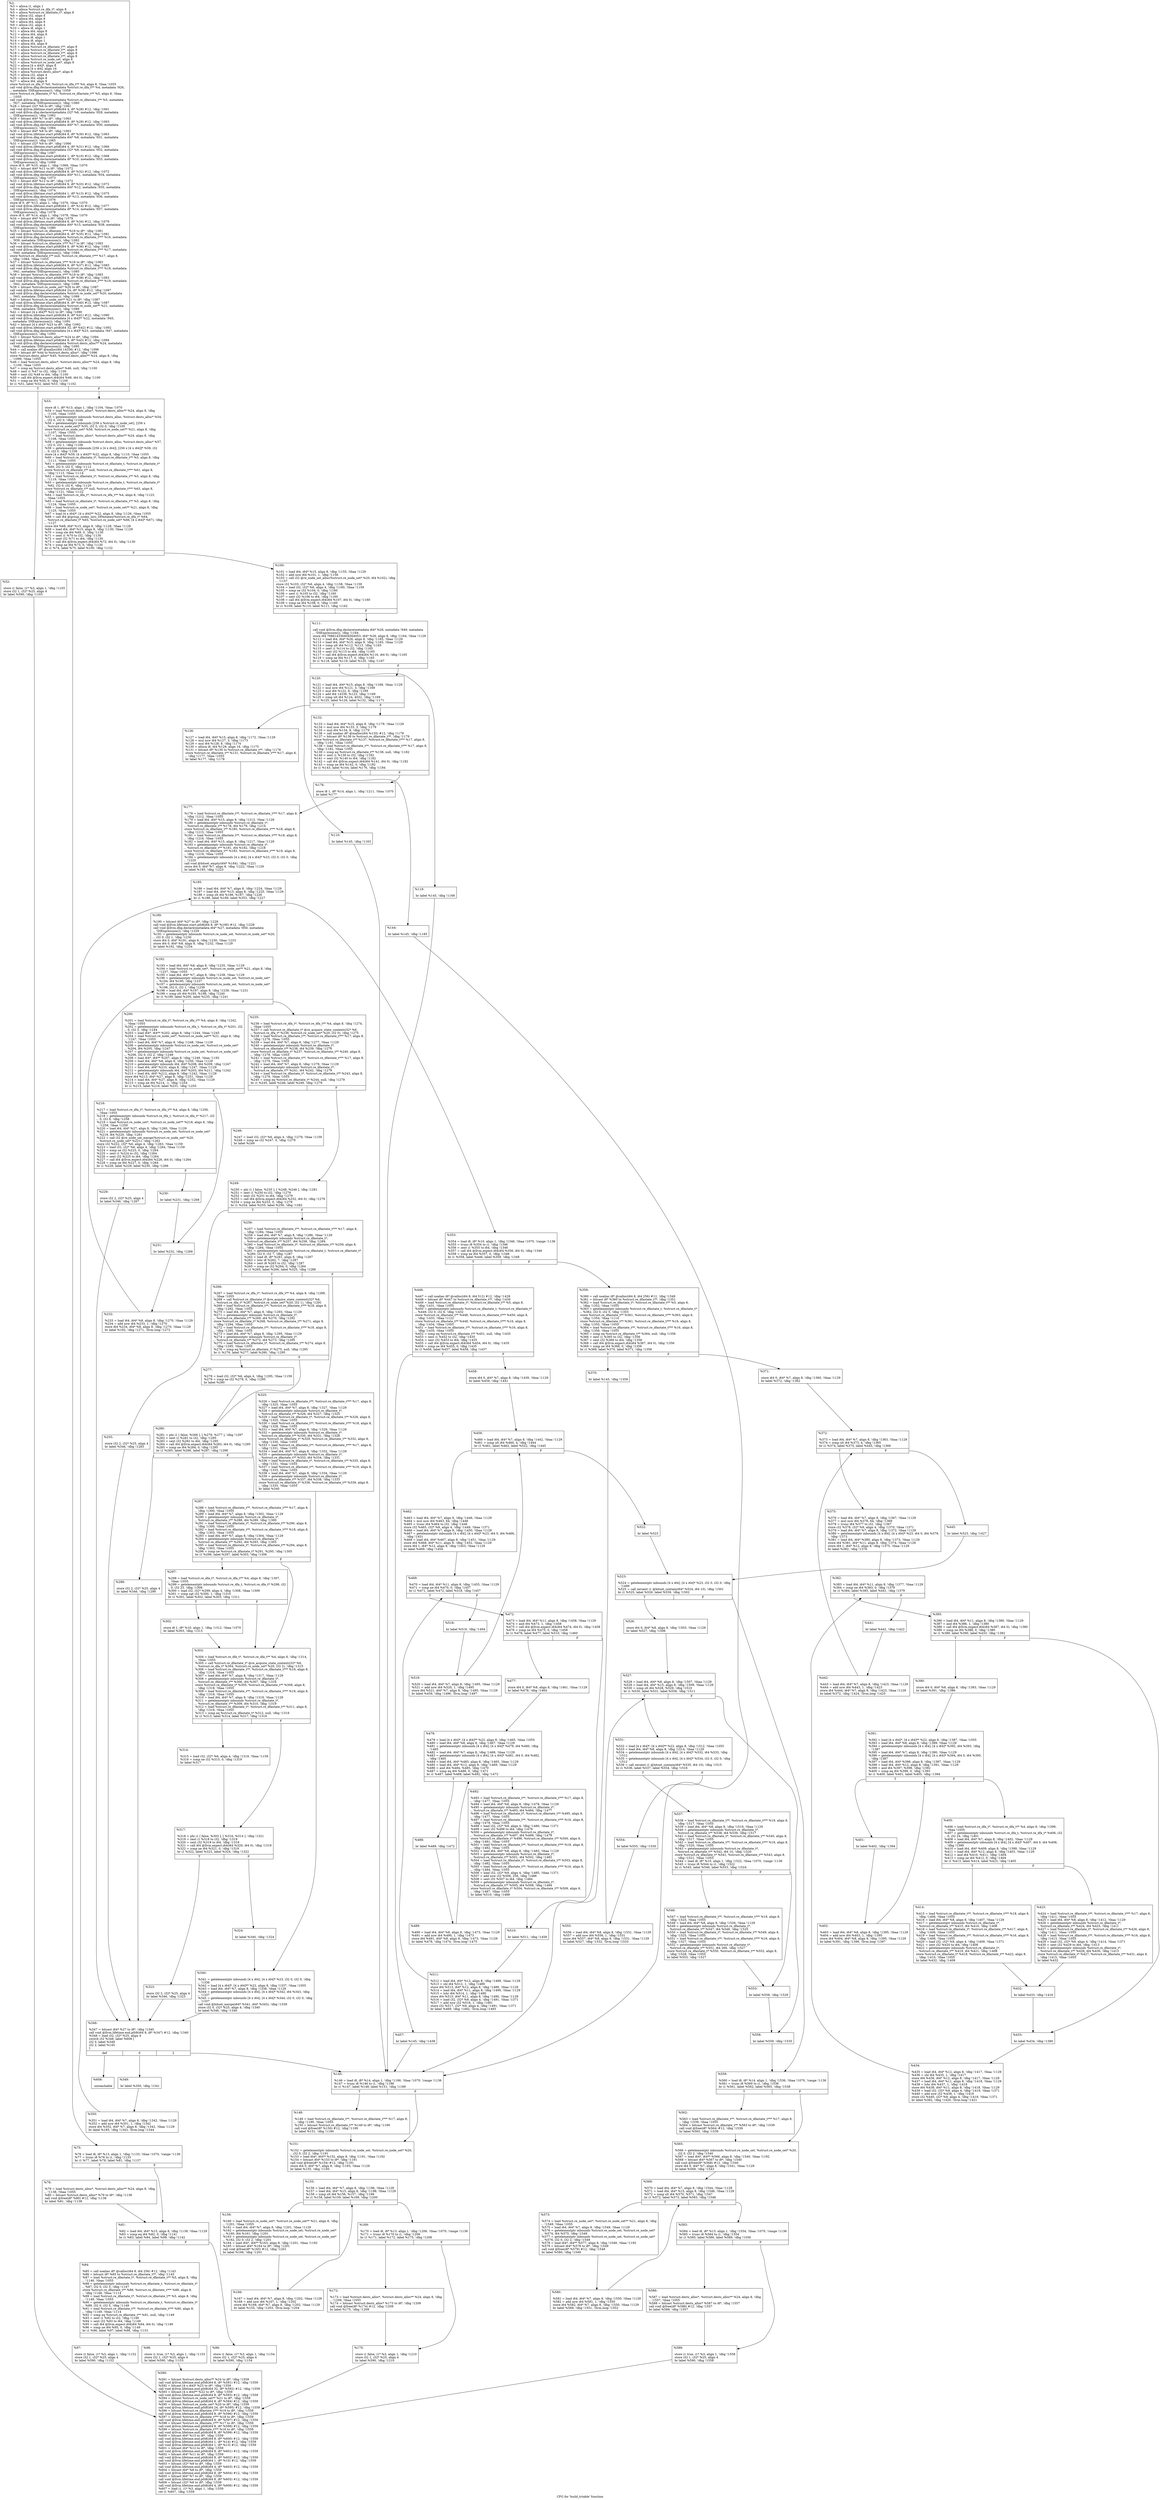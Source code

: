 digraph "CFG for 'build_trtable' function" {
	label="CFG for 'build_trtable' function";

	Node0xf5b480 [shape=record,label="{%2:\l  %3 = alloca i1, align 1\l  %4 = alloca %struct.re_dfa_t*, align 8\l  %5 = alloca %struct.re_dfastate_t*, align 8\l  %6 = alloca i32, align 4\l  %7 = alloca i64, align 8\l  %8 = alloca i64, align 8\l  %9 = alloca i32, align 4\l  %10 = alloca i8, align 1\l  %11 = alloca i64, align 8\l  %12 = alloca i64, align 8\l  %13 = alloca i8, align 1\l  %14 = alloca i8, align 1\l  %15 = alloca i64, align 8\l  %16 = alloca %struct.re_dfastate_t**, align 8\l  %17 = alloca %struct.re_dfastate_t**, align 8\l  %18 = alloca %struct.re_dfastate_t**, align 8\l  %19 = alloca %struct.re_dfastate_t**, align 8\l  %20 = alloca %struct.re_node_set, align 8\l  %21 = alloca %struct.re_node_set*, align 8\l  %22 = alloca [4 x i64]*, align 8\l  %23 = alloca [4 x i64], align 16\l  %24 = alloca %struct.dests_alloc*, align 8\l  %25 = alloca i32, align 4\l  %26 = alloca i64, align 8\l  %27 = alloca i64, align 8\l  store %struct.re_dfa_t* %0, %struct.re_dfa_t** %4, align 8, !tbaa !1055\l  call void @llvm.dbg.declare(metadata %struct.re_dfa_t** %4, metadata !926,\l... metadata !DIExpression()), !dbg !1059\l  store %struct.re_dfastate_t* %1, %struct.re_dfastate_t** %5, align 8, !tbaa\l... !1055\l  call void @llvm.dbg.declare(metadata %struct.re_dfastate_t** %5, metadata\l... !927, metadata !DIExpression()), !dbg !1060\l  %28 = bitcast i32* %6 to i8*, !dbg !1061\l  call void @llvm.lifetime.start.p0i8(i64 4, i8* %28) #12, !dbg !1061\l  call void @llvm.dbg.declare(metadata i32* %6, metadata !928, metadata\l... !DIExpression()), !dbg !1062\l  %29 = bitcast i64* %7 to i8*, !dbg !1063\l  call void @llvm.lifetime.start.p0i8(i64 8, i8* %29) #12, !dbg !1063\l  call void @llvm.dbg.declare(metadata i64* %7, metadata !930, metadata\l... !DIExpression()), !dbg !1064\l  %30 = bitcast i64* %8 to i8*, !dbg !1063\l  call void @llvm.lifetime.start.p0i8(i64 8, i8* %30) #12, !dbg !1063\l  call void @llvm.dbg.declare(metadata i64* %8, metadata !931, metadata\l... !DIExpression()), !dbg !1065\l  %31 = bitcast i32* %9 to i8*, !dbg !1066\l  call void @llvm.lifetime.start.p0i8(i64 4, i8* %31) #12, !dbg !1066\l  call void @llvm.dbg.declare(metadata i32* %9, metadata !932, metadata\l... !DIExpression()), !dbg !1067\l  call void @llvm.lifetime.start.p0i8(i64 1, i8* %10) #12, !dbg !1068\l  call void @llvm.dbg.declare(metadata i8* %10, metadata !933, metadata\l... !DIExpression()), !dbg !1069\l  store i8 0, i8* %10, align 1, !dbg !1069, !tbaa !1070\l  %32 = bitcast i64* %11 to i8*, !dbg !1072\l  call void @llvm.lifetime.start.p0i8(i64 8, i8* %32) #12, !dbg !1072\l  call void @llvm.dbg.declare(metadata i64* %11, metadata !934, metadata\l... !DIExpression()), !dbg !1073\l  %33 = bitcast i64* %12 to i8*, !dbg !1072\l  call void @llvm.lifetime.start.p0i8(i64 8, i8* %33) #12, !dbg !1072\l  call void @llvm.dbg.declare(metadata i64* %12, metadata !935, metadata\l... !DIExpression()), !dbg !1074\l  call void @llvm.lifetime.start.p0i8(i64 1, i8* %13) #12, !dbg !1075\l  call void @llvm.dbg.declare(metadata i8* %13, metadata !936, metadata\l... !DIExpression()), !dbg !1076\l  store i8 0, i8* %13, align 1, !dbg !1076, !tbaa !1070\l  call void @llvm.lifetime.start.p0i8(i64 1, i8* %14) #12, !dbg !1077\l  call void @llvm.dbg.declare(metadata i8* %14, metadata !937, metadata\l... !DIExpression()), !dbg !1078\l  store i8 0, i8* %14, align 1, !dbg !1078, !tbaa !1070\l  %34 = bitcast i64* %15 to i8*, !dbg !1079\l  call void @llvm.lifetime.start.p0i8(i64 8, i8* %34) #12, !dbg !1079\l  call void @llvm.dbg.declare(metadata i64* %15, metadata !938, metadata\l... !DIExpression()), !dbg !1080\l  %35 = bitcast %struct.re_dfastate_t*** %16 to i8*, !dbg !1081\l  call void @llvm.lifetime.start.p0i8(i64 8, i8* %35) #12, !dbg !1081\l  call void @llvm.dbg.declare(metadata %struct.re_dfastate_t*** %16, metadata\l... !939, metadata !DIExpression()), !dbg !1082\l  %36 = bitcast %struct.re_dfastate_t*** %17 to i8*, !dbg !1083\l  call void @llvm.lifetime.start.p0i8(i64 8, i8* %36) #12, !dbg !1083\l  call void @llvm.dbg.declare(metadata %struct.re_dfastate_t*** %17, metadata\l... !940, metadata !DIExpression()), !dbg !1084\l  store %struct.re_dfastate_t** null, %struct.re_dfastate_t*** %17, align 8,\l... !dbg !1084, !tbaa !1055\l  %37 = bitcast %struct.re_dfastate_t*** %18 to i8*, !dbg !1083\l  call void @llvm.lifetime.start.p0i8(i64 8, i8* %37) #12, !dbg !1083\l  call void @llvm.dbg.declare(metadata %struct.re_dfastate_t*** %18, metadata\l... !941, metadata !DIExpression()), !dbg !1085\l  %38 = bitcast %struct.re_dfastate_t*** %19 to i8*, !dbg !1083\l  call void @llvm.lifetime.start.p0i8(i64 8, i8* %38) #12, !dbg !1083\l  call void @llvm.dbg.declare(metadata %struct.re_dfastate_t*** %19, metadata\l... !942, metadata !DIExpression()), !dbg !1086\l  %39 = bitcast %struct.re_node_set* %20 to i8*, !dbg !1087\l  call void @llvm.lifetime.start.p0i8(i64 24, i8* %39) #12, !dbg !1087\l  call void @llvm.dbg.declare(metadata %struct.re_node_set* %20, metadata\l... !943, metadata !DIExpression()), !dbg !1088\l  %40 = bitcast %struct.re_node_set** %21 to i8*, !dbg !1087\l  call void @llvm.lifetime.start.p0i8(i64 8, i8* %40) #12, !dbg !1087\l  call void @llvm.dbg.declare(metadata %struct.re_node_set** %21, metadata\l... !944, metadata !DIExpression()), !dbg !1089\l  %41 = bitcast [4 x i64]** %22 to i8*, !dbg !1090\l  call void @llvm.lifetime.start.p0i8(i64 8, i8* %41) #12, !dbg !1090\l  call void @llvm.dbg.declare(metadata [4 x i64]** %22, metadata !945,\l... metadata !DIExpression()), !dbg !1091\l  %42 = bitcast [4 x i64]* %23 to i8*, !dbg !1092\l  call void @llvm.lifetime.start.p0i8(i64 32, i8* %42) #12, !dbg !1092\l  call void @llvm.dbg.declare(metadata [4 x i64]* %23, metadata !947, metadata\l... !DIExpression()), !dbg !1093\l  %43 = bitcast %struct.dests_alloc** %24 to i8*, !dbg !1094\l  call void @llvm.lifetime.start.p0i8(i64 8, i8* %43) #12, !dbg !1094\l  call void @llvm.dbg.declare(metadata %struct.dests_alloc** %24, metadata\l... !948, metadata !DIExpression()), !dbg !1095\l  %44 = call noalias i8* @malloc(i64 14336) #12, !dbg !1096\l  %45 = bitcast i8* %44 to %struct.dests_alloc*, !dbg !1096\l  store %struct.dests_alloc* %45, %struct.dests_alloc** %24, align 8, !dbg\l... !1099, !tbaa !1055\l  %46 = load %struct.dests_alloc*, %struct.dests_alloc** %24, align 8, !dbg\l... !1100, !tbaa !1055\l  %47 = icmp eq %struct.dests_alloc* %46, null, !dbg !1100\l  %48 = zext i1 %47 to i32, !dbg !1100\l  %49 = sext i32 %48 to i64, !dbg !1100\l  %50 = call i64 @llvm.expect.i64(i64 %49, i64 0), !dbg !1100\l  %51 = icmp ne i64 %50, 0, !dbg !1100\l  br i1 %51, label %52, label %53, !dbg !1102\l|{<s0>T|<s1>F}}"];
	Node0xf5b480:s0 -> Node0xf5b8f0;
	Node0xf5b480:s1 -> Node0xf5b940;
	Node0xf5b8f0 [shape=record,label="{%52:\l\l  store i1 false, i1* %3, align 1, !dbg !1103\l  store i32 1, i32* %25, align 4\l  br label %590, !dbg !1103\l}"];
	Node0xf5b8f0 -> Node0xf5dd30;
	Node0xf5b940 [shape=record,label="{%53:\l\l  store i8 1, i8* %13, align 1, !dbg !1104, !tbaa !1070\l  %54 = load %struct.dests_alloc*, %struct.dests_alloc** %24, align 8, !dbg\l... !1105, !tbaa !1055\l  %55 = getelementptr inbounds %struct.dests_alloc, %struct.dests_alloc* %54,\l... i32 0, i32 0, !dbg !1106\l  %56 = getelementptr inbounds [256 x %struct.re_node_set], [256 x\l... %struct.re_node_set]* %55, i32 0, i32 0, !dbg !1105\l  store %struct.re_node_set* %56, %struct.re_node_set** %21, align 8, !dbg\l... !1107, !tbaa !1055\l  %57 = load %struct.dests_alloc*, %struct.dests_alloc** %24, align 8, !dbg\l... !1108, !tbaa !1055\l  %58 = getelementptr inbounds %struct.dests_alloc, %struct.dests_alloc* %57,\l... i32 0, i32 1, !dbg !1109\l  %59 = getelementptr inbounds [256 x [4 x i64]], [256 x [4 x i64]]* %58, i32\l... 0, i32 0, !dbg !1108\l  store [4 x i64]* %59, [4 x i64]** %22, align 8, !dbg !1110, !tbaa !1055\l  %60 = load %struct.re_dfastate_t*, %struct.re_dfastate_t** %5, align 8, !dbg\l... !1111, !tbaa !1055\l  %61 = getelementptr inbounds %struct.re_dfastate_t, %struct.re_dfastate_t*\l... %60, i32 0, i32 5, !dbg !1112\l  store %struct.re_dfastate_t** null, %struct.re_dfastate_t*** %61, align 8,\l... !dbg !1113, !tbaa !1114\l  %62 = load %struct.re_dfastate_t*, %struct.re_dfastate_t** %5, align 8, !dbg\l... !1119, !tbaa !1055\l  %63 = getelementptr inbounds %struct.re_dfastate_t, %struct.re_dfastate_t*\l... %62, i32 0, i32 6, !dbg !1120\l  store %struct.re_dfastate_t** null, %struct.re_dfastate_t*** %63, align 8,\l... !dbg !1121, !tbaa !1122\l  %64 = load %struct.re_dfa_t*, %struct.re_dfa_t** %4, align 8, !dbg !1123,\l... !tbaa !1055\l  %65 = load %struct.re_dfastate_t*, %struct.re_dfastate_t** %5, align 8, !dbg\l... !1124, !tbaa !1055\l  %66 = load %struct.re_node_set*, %struct.re_node_set** %21, align 8, !dbg\l... !1125, !tbaa !1055\l  %67 = load [4 x i64]*, [4 x i64]** %22, align 8, !dbg !1126, !tbaa !1055\l  %68 = call i64 @group_nodes_into_DFAstates(%struct.re_dfa_t* %64,\l... %struct.re_dfastate_t* %65, %struct.re_node_set* %66, [4 x i64]* %67), !dbg\l... !1127\l  store i64 %68, i64* %15, align 8, !dbg !1128, !tbaa !1129\l  %69 = load i64, i64* %15, align 8, !dbg !1130, !tbaa !1129\l  %70 = icmp sle i64 %69, 0, !dbg !1130\l  %71 = zext i1 %70 to i32, !dbg !1130\l  %72 = sext i32 %71 to i64, !dbg !1130\l  %73 = call i64 @llvm.expect.i64(i64 %72, i64 0), !dbg !1130\l  %74 = icmp ne i64 %73, 0, !dbg !1130\l  br i1 %74, label %75, label %100, !dbg !1132\l|{<s0>T|<s1>F}}"];
	Node0xf5b940:s0 -> Node0xf5b990;
	Node0xf5b940:s1 -> Node0xf5bbc0;
	Node0xf5b990 [shape=record,label="{%75:\l\l  %76 = load i8, i8* %13, align 1, !dbg !1133, !tbaa !1070, !range !1136\l  %77 = trunc i8 %76 to i1, !dbg !1133\l  br i1 %77, label %78, label %81, !dbg !1137\l|{<s0>T|<s1>F}}"];
	Node0xf5b990:s0 -> Node0xf5b9e0;
	Node0xf5b990:s1 -> Node0xf5ba30;
	Node0xf5b9e0 [shape=record,label="{%78:\l\l  %79 = load %struct.dests_alloc*, %struct.dests_alloc** %24, align 8, !dbg\l... !1138, !tbaa !1055\l  %80 = bitcast %struct.dests_alloc* %79 to i8*, !dbg !1138\l  call void @free(i8* %80) #12, !dbg !1138\l  br label %81, !dbg !1138\l}"];
	Node0xf5b9e0 -> Node0xf5ba30;
	Node0xf5ba30 [shape=record,label="{%81:\l\l  %82 = load i64, i64* %15, align 8, !dbg !1139, !tbaa !1129\l  %83 = icmp eq i64 %82, 0, !dbg !1141\l  br i1 %83, label %84, label %99, !dbg !1142\l|{<s0>T|<s1>F}}"];
	Node0xf5ba30:s0 -> Node0xf5ba80;
	Node0xf5ba30:s1 -> Node0xf5bb70;
	Node0xf5ba80 [shape=record,label="{%84:\l\l  %85 = call noalias i8* @calloc(i64 8, i64 256) #12, !dbg !1143\l  %86 = bitcast i8* %85 to %struct.re_dfastate_t**, !dbg !1145\l  %87 = load %struct.re_dfastate_t*, %struct.re_dfastate_t** %5, align 8, !dbg\l... !1146, !tbaa !1055\l  %88 = getelementptr inbounds %struct.re_dfastate_t, %struct.re_dfastate_t*\l... %87, i32 0, i32 5, !dbg !1147\l  store %struct.re_dfastate_t** %86, %struct.re_dfastate_t*** %88, align 8,\l... !dbg !1148, !tbaa !1114\l  %89 = load %struct.re_dfastate_t*, %struct.re_dfastate_t** %5, align 8, !dbg\l... !1149, !tbaa !1055\l  %90 = getelementptr inbounds %struct.re_dfastate_t, %struct.re_dfastate_t*\l... %89, i32 0, i32 5, !dbg !1149\l  %91 = load %struct.re_dfastate_t**, %struct.re_dfastate_t*** %90, align 8,\l... !dbg !1149, !tbaa !1114\l  %92 = icmp eq %struct.re_dfastate_t** %91, null, !dbg !1149\l  %93 = zext i1 %92 to i32, !dbg !1149\l  %94 = sext i32 %93 to i64, !dbg !1149\l  %95 = call i64 @llvm.expect.i64(i64 %94, i64 0), !dbg !1149\l  %96 = icmp ne i64 %95, 0, !dbg !1149\l  br i1 %96, label %97, label %98, !dbg !1151\l|{<s0>T|<s1>F}}"];
	Node0xf5ba80:s0 -> Node0xf5bad0;
	Node0xf5ba80:s1 -> Node0xf5bb20;
	Node0xf5bad0 [shape=record,label="{%97:\l\l  store i1 false, i1* %3, align 1, !dbg !1152\l  store i32 1, i32* %25, align 4\l  br label %590, !dbg !1152\l}"];
	Node0xf5bad0 -> Node0xf5dd30;
	Node0xf5bb20 [shape=record,label="{%98:\l\l  store i1 true, i1* %3, align 1, !dbg !1153\l  store i32 1, i32* %25, align 4\l  br label %590, !dbg !1153\l}"];
	Node0xf5bb20 -> Node0xf5dd30;
	Node0xf5bb70 [shape=record,label="{%99:\l\l  store i1 false, i1* %3, align 1, !dbg !1154\l  store i32 1, i32* %25, align 4\l  br label %590, !dbg !1154\l}"];
	Node0xf5bb70 -> Node0xf5dd30;
	Node0xf5bbc0 [shape=record,label="{%100:\l\l  %101 = load i64, i64* %15, align 8, !dbg !1155, !tbaa !1129\l  %102 = add nsw i64 %101, 1, !dbg !1156\l  %103 = call i32 @re_node_set_alloc(%struct.re_node_set* %20, i64 %102), !dbg\l... !1157\l  store i32 %103, i32* %6, align 4, !dbg !1158, !tbaa !1159\l  %104 = load i32, i32* %6, align 4, !dbg !1160, !tbaa !1159\l  %105 = icmp ne i32 %104, 0, !dbg !1160\l  %106 = zext i1 %105 to i32, !dbg !1160\l  %107 = sext i32 %106 to i64, !dbg !1160\l  %108 = call i64 @llvm.expect.i64(i64 %107, i64 0), !dbg !1160\l  %109 = icmp ne i64 %108, 0, !dbg !1160\l  br i1 %109, label %110, label %111, !dbg !1162\l|{<s0>T|<s1>F}}"];
	Node0xf5bbc0:s0 -> Node0xf5bc10;
	Node0xf5bbc0:s1 -> Node0xf5bc60;
	Node0xf5bc10 [shape=record,label="{%110:\l\l  br label %145, !dbg !1163\l}"];
	Node0xf5bc10 -> Node0xf5be40;
	Node0xf5bc60 [shape=record,label="{%111:\l\l  call void @llvm.dbg.declare(metadata i64* %26, metadata !949, metadata\l... !DIExpression()), !dbg !1164\l  store i64 768614336404564053, i64* %26, align 8, !dbg !1164, !tbaa !1129\l  %112 = load i64, i64* %26, align 8, !dbg !1165, !tbaa !1129\l  %113 = load i64, i64* %15, align 8, !dbg !1165, !tbaa !1129\l  %114 = icmp ult i64 %112, %113, !dbg !1165\l  %115 = zext i1 %114 to i32, !dbg !1165\l  %116 = sext i32 %115 to i64, !dbg !1165\l  %117 = call i64 @llvm.expect.i64(i64 %116, i64 0), !dbg !1165\l  %118 = icmp ne i64 %117, 0, !dbg !1165\l  br i1 %118, label %119, label %120, !dbg !1167\l|{<s0>T|<s1>F}}"];
	Node0xf5bc60:s0 -> Node0xf5bcb0;
	Node0xf5bc60:s1 -> Node0xf5bd00;
	Node0xf5bcb0 [shape=record,label="{%119:\l\l  br label %145, !dbg !1168\l}"];
	Node0xf5bcb0 -> Node0xf5be40;
	Node0xf5bd00 [shape=record,label="{%120:\l\l  %121 = load i64, i64* %15, align 8, !dbg !1169, !tbaa !1129\l  %122 = mul nsw i64 %121, 3, !dbg !1169\l  %123 = mul i64 %122, 8, !dbg !1169\l  %124 = add i64 14336, %123, !dbg !1169\l  %125 = icmp ult i64 %124, 4032, !dbg !1169\l  br i1 %125, label %126, label %132, !dbg !1171\l|{<s0>T|<s1>F}}"];
	Node0xf5bd00:s0 -> Node0xf5bd50;
	Node0xf5bd00:s1 -> Node0xf5bda0;
	Node0xf5bd50 [shape=record,label="{%126:\l\l  %127 = load i64, i64* %15, align 8, !dbg !1172, !tbaa !1129\l  %128 = mul nsw i64 %127, 3, !dbg !1173\l  %129 = mul i64 %128, 8, !dbg !1174\l  %130 = alloca i8, i64 %129, align 16, !dbg !1175\l  %131 = bitcast i8* %130 to %struct.re_dfastate_t**, !dbg !1176\l  store %struct.re_dfastate_t** %131, %struct.re_dfastate_t*** %17, align 8,\l... !dbg !1177, !tbaa !1055\l  br label %177, !dbg !1178\l}"];
	Node0xf5bd50 -> Node0xf5c160;
	Node0xf5bda0 [shape=record,label="{%132:\l\l  %133 = load i64, i64* %15, align 8, !dbg !1179, !tbaa !1129\l  %134 = mul nsw i64 %133, 3, !dbg !1179\l  %135 = mul i64 %134, 8, !dbg !1179\l  %136 = call noalias i8* @malloc(i64 %135) #12, !dbg !1179\l  %137 = bitcast i8* %136 to %struct.re_dfastate_t**, !dbg !1179\l  store %struct.re_dfastate_t** %137, %struct.re_dfastate_t*** %17, align 8,\l... !dbg !1181, !tbaa !1055\l  %138 = load %struct.re_dfastate_t**, %struct.re_dfastate_t*** %17, align 8,\l... !dbg !1182, !tbaa !1055\l  %139 = icmp eq %struct.re_dfastate_t** %138, null, !dbg !1182\l  %140 = zext i1 %139 to i32, !dbg !1182\l  %141 = sext i32 %140 to i64, !dbg !1182\l  %142 = call i64 @llvm.expect.i64(i64 %141, i64 0), !dbg !1182\l  %143 = icmp ne i64 %142, 0, !dbg !1182\l  br i1 %143, label %144, label %176, !dbg !1184\l|{<s0>T|<s1>F}}"];
	Node0xf5bda0:s0 -> Node0xf5bdf0;
	Node0xf5bda0:s1 -> Node0xf5c110;
	Node0xf5bdf0 [shape=record,label="{%144:\l\l  br label %145, !dbg !1185\l}"];
	Node0xf5bdf0 -> Node0xf5be40;
	Node0xf5be40 [shape=record,label="{%145:\l\l  %146 = load i8, i8* %14, align 1, !dbg !1186, !tbaa !1070, !range !1136\l  %147 = trunc i8 %146 to i1, !dbg !1186\l  br i1 %147, label %148, label %151, !dbg !1189\l|{<s0>T|<s1>F}}"];
	Node0xf5be40:s0 -> Node0xf5be90;
	Node0xf5be40:s1 -> Node0xf5bee0;
	Node0xf5be90 [shape=record,label="{%148:\l\l  %149 = load %struct.re_dfastate_t**, %struct.re_dfastate_t*** %17, align 8,\l... !dbg !1190, !tbaa !1055\l  %150 = bitcast %struct.re_dfastate_t** %149 to i8*, !dbg !1190\l  call void @free(i8* %150) #12, !dbg !1190\l  br label %151, !dbg !1190\l}"];
	Node0xf5be90 -> Node0xf5bee0;
	Node0xf5bee0 [shape=record,label="{%151:\l\l  %152 = getelementptr inbounds %struct.re_node_set, %struct.re_node_set* %20,\l... i32 0, i32 2, !dbg !1191\l  %153 = load i64*, i64** %152, align 8, !dbg !1191, !tbaa !1192\l  %154 = bitcast i64* %153 to i8*, !dbg !1191\l  call void @free(i8* %154) #12, !dbg !1191\l  store i64 0, i64* %7, align 8, !dbg !1193, !tbaa !1129\l  br label %155, !dbg !1195\l}"];
	Node0xf5bee0 -> Node0xf5bf30;
	Node0xf5bf30 [shape=record,label="{%155:\l\l  %156 = load i64, i64* %7, align 8, !dbg !1196, !tbaa !1129\l  %157 = load i64, i64* %15, align 8, !dbg !1198, !tbaa !1129\l  %158 = icmp slt i64 %156, %157, !dbg !1199\l  br i1 %158, label %159, label %169, !dbg !1200\l|{<s0>T|<s1>F}}"];
	Node0xf5bf30:s0 -> Node0xf5bf80;
	Node0xf5bf30:s1 -> Node0xf5c020;
	Node0xf5bf80 [shape=record,label="{%159:\l\l  %160 = load %struct.re_node_set*, %struct.re_node_set** %21, align 8, !dbg\l... !1201, !tbaa !1055\l  %161 = load i64, i64* %7, align 8, !dbg !1201, !tbaa !1129\l  %162 = getelementptr inbounds %struct.re_node_set, %struct.re_node_set*\l... %160, i64 %161, !dbg !1201\l  %163 = getelementptr inbounds %struct.re_node_set, %struct.re_node_set*\l... %162, i32 0, i32 2, !dbg !1201\l  %164 = load i64*, i64** %163, align 8, !dbg !1201, !tbaa !1192\l  %165 = bitcast i64* %164 to i8*, !dbg !1201\l  call void @free(i8* %165) #12, !dbg !1201\l  br label %166, !dbg !1201\l}"];
	Node0xf5bf80 -> Node0xf5bfd0;
	Node0xf5bfd0 [shape=record,label="{%166:\l\l  %167 = load i64, i64* %7, align 8, !dbg !1202, !tbaa !1129\l  %168 = add nsw i64 %167, 1, !dbg !1202\l  store i64 %168, i64* %7, align 8, !dbg !1202, !tbaa !1129\l  br label %155, !dbg !1203, !llvm.loop !1204\l}"];
	Node0xf5bfd0 -> Node0xf5bf30;
	Node0xf5c020 [shape=record,label="{%169:\l\l  %170 = load i8, i8* %13, align 1, !dbg !1206, !tbaa !1070, !range !1136\l  %171 = trunc i8 %170 to i1, !dbg !1206\l  br i1 %171, label %172, label %175, !dbg !1208\l|{<s0>T|<s1>F}}"];
	Node0xf5c020:s0 -> Node0xf5c070;
	Node0xf5c020:s1 -> Node0xf5c0c0;
	Node0xf5c070 [shape=record,label="{%172:\l\l  %173 = load %struct.dests_alloc*, %struct.dests_alloc** %24, align 8, !dbg\l... !1209, !tbaa !1055\l  %174 = bitcast %struct.dests_alloc* %173 to i8*, !dbg !1209\l  call void @free(i8* %174) #12, !dbg !1209\l  br label %175, !dbg !1209\l}"];
	Node0xf5c070 -> Node0xf5c0c0;
	Node0xf5c0c0 [shape=record,label="{%175:\l\l  store i1 false, i1* %3, align 1, !dbg !1210\l  store i32 1, i32* %25, align 4\l  br label %590, !dbg !1210\l}"];
	Node0xf5c0c0 -> Node0xf5dd30;
	Node0xf5c110 [shape=record,label="{%176:\l\l  store i8 1, i8* %14, align 1, !dbg !1211, !tbaa !1070\l  br label %177\l}"];
	Node0xf5c110 -> Node0xf5c160;
	Node0xf5c160 [shape=record,label="{%177:\l\l  %178 = load %struct.re_dfastate_t**, %struct.re_dfastate_t*** %17, align 8,\l... !dbg !1212, !tbaa !1055\l  %179 = load i64, i64* %15, align 8, !dbg !1213, !tbaa !1129\l  %180 = getelementptr inbounds %struct.re_dfastate_t*,\l... %struct.re_dfastate_t** %178, i64 %179, !dbg !1214\l  store %struct.re_dfastate_t** %180, %struct.re_dfastate_t*** %18, align 8,\l... !dbg !1215, !tbaa !1055\l  %181 = load %struct.re_dfastate_t**, %struct.re_dfastate_t*** %18, align 8,\l... !dbg !1216, !tbaa !1055\l  %182 = load i64, i64* %15, align 8, !dbg !1217, !tbaa !1129\l  %183 = getelementptr inbounds %struct.re_dfastate_t*,\l... %struct.re_dfastate_t** %181, i64 %182, !dbg !1218\l  store %struct.re_dfastate_t** %183, %struct.re_dfastate_t*** %19, align 8,\l... !dbg !1219, !tbaa !1055\l  %184 = getelementptr inbounds [4 x i64], [4 x i64]* %23, i32 0, i32 0, !dbg\l... !1220\l  call void @bitset_empty(i64* %184), !dbg !1221\l  store i64 0, i64* %7, align 8, !dbg !1222, !tbaa !1129\l  br label %185, !dbg !1223\l}"];
	Node0xf5c160 -> Node0xf5c1b0;
	Node0xf5c1b0 [shape=record,label="{%185:\l\l  %186 = load i64, i64* %7, align 8, !dbg !1224, !tbaa !1129\l  %187 = load i64, i64* %15, align 8, !dbg !1225, !tbaa !1129\l  %188 = icmp slt i64 %186, %187, !dbg !1226\l  br i1 %188, label %189, label %353, !dbg !1227\l|{<s0>T|<s1>F}}"];
	Node0xf5c1b0:s0 -> Node0xf5c200;
	Node0xf5c1b0:s1 -> Node0xf5cb60;
	Node0xf5c200 [shape=record,label="{%189:\l\l  %190 = bitcast i64* %27 to i8*, !dbg !1228\l  call void @llvm.lifetime.start.p0i8(i64 8, i8* %190) #12, !dbg !1228\l  call void @llvm.dbg.declare(metadata i64* %27, metadata !950, metadata\l... !DIExpression()), !dbg !1229\l  %191 = getelementptr inbounds %struct.re_node_set, %struct.re_node_set* %20,\l... i32 0, i32 1, !dbg !1230\l  store i64 0, i64* %191, align 8, !dbg !1230, !tbaa !1231\l  store i64 0, i64* %8, align 8, !dbg !1232, !tbaa !1129\l  br label %192, !dbg !1234\l}"];
	Node0xf5c200 -> Node0xf5c250;
	Node0xf5c250 [shape=record,label="{%192:\l\l  %193 = load i64, i64* %8, align 8, !dbg !1235, !tbaa !1129\l  %194 = load %struct.re_node_set*, %struct.re_node_set** %21, align 8, !dbg\l... !1237, !tbaa !1055\l  %195 = load i64, i64* %7, align 8, !dbg !1238, !tbaa !1129\l  %196 = getelementptr inbounds %struct.re_node_set, %struct.re_node_set*\l... %194, i64 %195, !dbg !1237\l  %197 = getelementptr inbounds %struct.re_node_set, %struct.re_node_set*\l... %196, i32 0, i32 1, !dbg !1239\l  %198 = load i64, i64* %197, align 8, !dbg !1239, !tbaa !1231\l  %199 = icmp slt i64 %193, %198, !dbg !1240\l  br i1 %199, label %200, label %235, !dbg !1241\l|{<s0>T|<s1>F}}"];
	Node0xf5c250:s0 -> Node0xf5c2a0;
	Node0xf5c250:s1 -> Node0xf5c480;
	Node0xf5c2a0 [shape=record,label="{%200:\l\l  %201 = load %struct.re_dfa_t*, %struct.re_dfa_t** %4, align 8, !dbg !1242,\l... !tbaa !1055\l  %202 = getelementptr inbounds %struct.re_dfa_t, %struct.re_dfa_t* %201, i32\l... 0, i32 3, !dbg !1244\l  %203 = load i64*, i64** %202, align 8, !dbg !1244, !tbaa !1245\l  %204 = load %struct.re_node_set*, %struct.re_node_set** %21, align 8, !dbg\l... !1247, !tbaa !1055\l  %205 = load i64, i64* %7, align 8, !dbg !1248, !tbaa !1129\l  %206 = getelementptr inbounds %struct.re_node_set, %struct.re_node_set*\l... %204, i64 %205, !dbg !1247\l  %207 = getelementptr inbounds %struct.re_node_set, %struct.re_node_set*\l... %206, i32 0, i32 2, !dbg !1249\l  %208 = load i64*, i64** %207, align 8, !dbg !1249, !tbaa !1192\l  %209 = load i64, i64* %8, align 8, !dbg !1250, !tbaa !1129\l  %210 = getelementptr inbounds i64, i64* %208, i64 %209, !dbg !1247\l  %211 = load i64, i64* %210, align 8, !dbg !1247, !tbaa !1129\l  %212 = getelementptr inbounds i64, i64* %203, i64 %211, !dbg !1242\l  %213 = load i64, i64* %212, align 8, !dbg !1242, !tbaa !1129\l  store i64 %213, i64* %27, align 8, !dbg !1251, !tbaa !1129\l  %214 = load i64, i64* %27, align 8, !dbg !1252, !tbaa !1129\l  %215 = icmp ne i64 %214, -1, !dbg !1254\l  br i1 %215, label %216, label %231, !dbg !1255\l|{<s0>T|<s1>F}}"];
	Node0xf5c2a0:s0 -> Node0xf5c2f0;
	Node0xf5c2a0:s1 -> Node0xf5c3e0;
	Node0xf5c2f0 [shape=record,label="{%216:\l\l  %217 = load %struct.re_dfa_t*, %struct.re_dfa_t** %4, align 8, !dbg !1256,\l... !tbaa !1055\l  %218 = getelementptr inbounds %struct.re_dfa_t, %struct.re_dfa_t* %217, i32\l... 0, i32 6, !dbg !1258\l  %219 = load %struct.re_node_set*, %struct.re_node_set** %218, align 8, !dbg\l... !1258, !tbaa !1259\l  %220 = load i64, i64* %27, align 8, !dbg !1260, !tbaa !1129\l  %221 = getelementptr inbounds %struct.re_node_set, %struct.re_node_set*\l... %219, i64 %220, !dbg !1261\l  %222 = call i32 @re_node_set_merge(%struct.re_node_set* %20,\l... %struct.re_node_set* %221), !dbg !1262\l  store i32 %222, i32* %6, align 4, !dbg !1263, !tbaa !1159\l  %223 = load i32, i32* %6, align 4, !dbg !1264, !tbaa !1159\l  %224 = icmp ne i32 %223, 0, !dbg !1264\l  %225 = zext i1 %224 to i32, !dbg !1264\l  %226 = sext i32 %225 to i64, !dbg !1264\l  %227 = call i64 @llvm.expect.i64(i64 %226, i64 0), !dbg !1264\l  %228 = icmp ne i64 %227, 0, !dbg !1264\l  br i1 %228, label %229, label %230, !dbg !1266\l|{<s0>T|<s1>F}}"];
	Node0xf5c2f0:s0 -> Node0xf5c340;
	Node0xf5c2f0:s1 -> Node0xf5c390;
	Node0xf5c340 [shape=record,label="{%229:\l\l  store i32 2, i32* %25, align 4\l  br label %346, !dbg !1267\l}"];
	Node0xf5c340 -> Node0xf5ca70;
	Node0xf5c390 [shape=record,label="{%230:\l\l  br label %231, !dbg !1268\l}"];
	Node0xf5c390 -> Node0xf5c3e0;
	Node0xf5c3e0 [shape=record,label="{%231:\l\l  br label %232, !dbg !1269\l}"];
	Node0xf5c3e0 -> Node0xf5c430;
	Node0xf5c430 [shape=record,label="{%232:\l\l  %233 = load i64, i64* %8, align 8, !dbg !1270, !tbaa !1129\l  %234 = add nsw i64 %233, 1, !dbg !1270\l  store i64 %234, i64* %8, align 8, !dbg !1270, !tbaa !1129\l  br label %192, !dbg !1271, !llvm.loop !1272\l}"];
	Node0xf5c430 -> Node0xf5c250;
	Node0xf5c480 [shape=record,label="{%235:\l\l  %236 = load %struct.re_dfa_t*, %struct.re_dfa_t** %4, align 8, !dbg !1274,\l... !tbaa !1055\l  %237 = call %struct.re_dfastate_t* @re_acquire_state_context(i32* %6,\l... %struct.re_dfa_t* %236, %struct.re_node_set* %20, i32 0), !dbg !1275\l  %238 = load %struct.re_dfastate_t**, %struct.re_dfastate_t*** %17, align 8,\l... !dbg !1276, !tbaa !1055\l  %239 = load i64, i64* %7, align 8, !dbg !1277, !tbaa !1129\l  %240 = getelementptr inbounds %struct.re_dfastate_t*,\l... %struct.re_dfastate_t** %238, i64 %239, !dbg !1276\l  store %struct.re_dfastate_t* %237, %struct.re_dfastate_t** %240, align 8,\l... !dbg !1278, !tbaa !1055\l  %241 = load %struct.re_dfastate_t**, %struct.re_dfastate_t*** %17, align 8,\l... !dbg !1279, !tbaa !1055\l  %242 = load i64, i64* %7, align 8, !dbg !1279, !tbaa !1129\l  %243 = getelementptr inbounds %struct.re_dfastate_t*,\l... %struct.re_dfastate_t** %241, i64 %242, !dbg !1279\l  %244 = load %struct.re_dfastate_t*, %struct.re_dfastate_t** %243, align 8,\l... !dbg !1279, !tbaa !1055\l  %245 = icmp eq %struct.re_dfastate_t* %244, null, !dbg !1279\l  br i1 %245, label %246, label %249, !dbg !1279\l|{<s0>T|<s1>F}}"];
	Node0xf5c480:s0 -> Node0xf5c4d0;
	Node0xf5c480:s1 -> Node0xf5c520;
	Node0xf5c4d0 [shape=record,label="{%246:\l\l  %247 = load i32, i32* %6, align 4, !dbg !1279, !tbaa !1159\l  %248 = icmp ne i32 %247, 0, !dbg !1279\l  br label %249\l}"];
	Node0xf5c4d0 -> Node0xf5c520;
	Node0xf5c520 [shape=record,label="{%249:\l\l  %250 = phi i1 [ false, %235 ], [ %248, %246 ], !dbg !1281\l  %251 = zext i1 %250 to i32, !dbg !1279\l  %252 = sext i32 %251 to i64, !dbg !1279\l  %253 = call i64 @llvm.expect.i64(i64 %252, i64 0), !dbg !1279\l  %254 = icmp ne i64 %253, 0, !dbg !1279\l  br i1 %254, label %255, label %256, !dbg !1282\l|{<s0>T|<s1>F}}"];
	Node0xf5c520:s0 -> Node0xf5c570;
	Node0xf5c520:s1 -> Node0xf5c5c0;
	Node0xf5c570 [shape=record,label="{%255:\l\l  store i32 2, i32* %25, align 4\l  br label %346, !dbg !1283\l}"];
	Node0xf5c570 -> Node0xf5ca70;
	Node0xf5c5c0 [shape=record,label="{%256:\l\l  %257 = load %struct.re_dfastate_t**, %struct.re_dfastate_t*** %17, align 8,\l... !dbg !1284, !tbaa !1055\l  %258 = load i64, i64* %7, align 8, !dbg !1286, !tbaa !1129\l  %259 = getelementptr inbounds %struct.re_dfastate_t*,\l... %struct.re_dfastate_t** %257, i64 %258, !dbg !1284\l  %260 = load %struct.re_dfastate_t*, %struct.re_dfastate_t** %259, align 8,\l... !dbg !1284, !tbaa !1055\l  %261 = getelementptr inbounds %struct.re_dfastate_t, %struct.re_dfastate_t*\l... %260, i32 0, i32 7, !dbg !1287\l  %262 = load i8, i8* %261, align 8, !dbg !1287\l  %263 = lshr i8 %262, 7, !dbg !1287\l  %264 = zext i8 %263 to i32, !dbg !1287\l  %265 = icmp ne i32 %264, 0, !dbg !1284\l  br i1 %265, label %266, label %325, !dbg !1288\l|{<s0>T|<s1>F}}"];
	Node0xf5c5c0:s0 -> Node0xf5c610;
	Node0xf5c5c0:s1 -> Node0xf5c9d0;
	Node0xf5c610 [shape=record,label="{%266:\l\l  %267 = load %struct.re_dfa_t*, %struct.re_dfa_t** %4, align 8, !dbg !1289,\l... !tbaa !1055\l  %268 = call %struct.re_dfastate_t* @re_acquire_state_context(i32* %6,\l... %struct.re_dfa_t* %267, %struct.re_node_set* %20, i32 1), !dbg !1291\l  %269 = load %struct.re_dfastate_t**, %struct.re_dfastate_t*** %18, align 8,\l... !dbg !1292, !tbaa !1055\l  %270 = load i64, i64* %7, align 8, !dbg !1293, !tbaa !1129\l  %271 = getelementptr inbounds %struct.re_dfastate_t*,\l... %struct.re_dfastate_t** %269, i64 %270, !dbg !1292\l  store %struct.re_dfastate_t* %268, %struct.re_dfastate_t** %271, align 8,\l... !dbg !1294, !tbaa !1055\l  %272 = load %struct.re_dfastate_t**, %struct.re_dfastate_t*** %18, align 8,\l... !dbg !1295, !tbaa !1055\l  %273 = load i64, i64* %7, align 8, !dbg !1295, !tbaa !1129\l  %274 = getelementptr inbounds %struct.re_dfastate_t*,\l... %struct.re_dfastate_t** %272, i64 %273, !dbg !1295\l  %275 = load %struct.re_dfastate_t*, %struct.re_dfastate_t** %274, align 8,\l... !dbg !1295, !tbaa !1055\l  %276 = icmp eq %struct.re_dfastate_t* %275, null, !dbg !1295\l  br i1 %276, label %277, label %280, !dbg !1295\l|{<s0>T|<s1>F}}"];
	Node0xf5c610:s0 -> Node0xf5c660;
	Node0xf5c610:s1 -> Node0xf5c6b0;
	Node0xf5c660 [shape=record,label="{%277:\l\l  %278 = load i32, i32* %6, align 4, !dbg !1295, !tbaa !1159\l  %279 = icmp ne i32 %278, 0, !dbg !1295\l  br label %280\l}"];
	Node0xf5c660 -> Node0xf5c6b0;
	Node0xf5c6b0 [shape=record,label="{%280:\l\l  %281 = phi i1 [ false, %266 ], [ %279, %277 ], !dbg !1297\l  %282 = zext i1 %281 to i32, !dbg !1295\l  %283 = sext i32 %282 to i64, !dbg !1295\l  %284 = call i64 @llvm.expect.i64(i64 %283, i64 0), !dbg !1295\l  %285 = icmp ne i64 %284, 0, !dbg !1295\l  br i1 %285, label %286, label %287, !dbg !1298\l|{<s0>T|<s1>F}}"];
	Node0xf5c6b0:s0 -> Node0xf5c700;
	Node0xf5c6b0:s1 -> Node0xf5c750;
	Node0xf5c700 [shape=record,label="{%286:\l\l  store i32 2, i32* %25, align 4\l  br label %346, !dbg !1299\l}"];
	Node0xf5c700 -> Node0xf5ca70;
	Node0xf5c750 [shape=record,label="{%287:\l\l  %288 = load %struct.re_dfastate_t**, %struct.re_dfastate_t*** %17, align 8,\l... !dbg !1300, !tbaa !1055\l  %289 = load i64, i64* %7, align 8, !dbg !1302, !tbaa !1129\l  %290 = getelementptr inbounds %struct.re_dfastate_t*,\l... %struct.re_dfastate_t** %288, i64 %289, !dbg !1300\l  %291 = load %struct.re_dfastate_t*, %struct.re_dfastate_t** %290, align 8,\l... !dbg !1300, !tbaa !1055\l  %292 = load %struct.re_dfastate_t**, %struct.re_dfastate_t*** %18, align 8,\l... !dbg !1303, !tbaa !1055\l  %293 = load i64, i64* %7, align 8, !dbg !1304, !tbaa !1129\l  %294 = getelementptr inbounds %struct.re_dfastate_t*,\l... %struct.re_dfastate_t** %292, i64 %293, !dbg !1303\l  %295 = load %struct.re_dfastate_t*, %struct.re_dfastate_t** %294, align 8,\l... !dbg !1303, !tbaa !1055\l  %296 = icmp ne %struct.re_dfastate_t* %291, %295, !dbg !1305\l  br i1 %296, label %297, label %303, !dbg !1306\l|{<s0>T|<s1>F}}"];
	Node0xf5c750:s0 -> Node0xf5c7a0;
	Node0xf5c750:s1 -> Node0xf5c840;
	Node0xf5c7a0 [shape=record,label="{%297:\l\l  %298 = load %struct.re_dfa_t*, %struct.re_dfa_t** %4, align 8, !dbg !1307,\l... !tbaa !1055\l  %299 = getelementptr inbounds %struct.re_dfa_t, %struct.re_dfa_t* %298, i32\l... 0, i32 23, !dbg !1308\l  %300 = load i32, i32* %299, align 4, !dbg !1308, !tbaa !1309\l  %301 = icmp sgt i32 %300, 1, !dbg !1310\l  br i1 %301, label %302, label %303, !dbg !1311\l|{<s0>T|<s1>F}}"];
	Node0xf5c7a0:s0 -> Node0xf5c7f0;
	Node0xf5c7a0:s1 -> Node0xf5c840;
	Node0xf5c7f0 [shape=record,label="{%302:\l\l  store i8 1, i8* %10, align 1, !dbg !1312, !tbaa !1070\l  br label %303, !dbg !1313\l}"];
	Node0xf5c7f0 -> Node0xf5c840;
	Node0xf5c840 [shape=record,label="{%303:\l\l  %304 = load %struct.re_dfa_t*, %struct.re_dfa_t** %4, align 8, !dbg !1314,\l... !tbaa !1055\l  %305 = call %struct.re_dfastate_t* @re_acquire_state_context(i32* %6,\l... %struct.re_dfa_t* %304, %struct.re_node_set* %20, i32 2), !dbg !1315\l  %306 = load %struct.re_dfastate_t**, %struct.re_dfastate_t*** %19, align 8,\l... !dbg !1316, !tbaa !1055\l  %307 = load i64, i64* %7, align 8, !dbg !1317, !tbaa !1129\l  %308 = getelementptr inbounds %struct.re_dfastate_t*,\l... %struct.re_dfastate_t** %306, i64 %307, !dbg !1316\l  store %struct.re_dfastate_t* %305, %struct.re_dfastate_t** %308, align 8,\l... !dbg !1318, !tbaa !1055\l  %309 = load %struct.re_dfastate_t**, %struct.re_dfastate_t*** %19, align 8,\l... !dbg !1319, !tbaa !1055\l  %310 = load i64, i64* %7, align 8, !dbg !1319, !tbaa !1129\l  %311 = getelementptr inbounds %struct.re_dfastate_t*,\l... %struct.re_dfastate_t** %309, i64 %310, !dbg !1319\l  %312 = load %struct.re_dfastate_t*, %struct.re_dfastate_t** %311, align 8,\l... !dbg !1319, !tbaa !1055\l  %313 = icmp eq %struct.re_dfastate_t* %312, null, !dbg !1319\l  br i1 %313, label %314, label %317, !dbg !1319\l|{<s0>T|<s1>F}}"];
	Node0xf5c840:s0 -> Node0xf5c890;
	Node0xf5c840:s1 -> Node0xf5c8e0;
	Node0xf5c890 [shape=record,label="{%314:\l\l  %315 = load i32, i32* %6, align 4, !dbg !1319, !tbaa !1159\l  %316 = icmp ne i32 %315, 0, !dbg !1319\l  br label %317\l}"];
	Node0xf5c890 -> Node0xf5c8e0;
	Node0xf5c8e0 [shape=record,label="{%317:\l\l  %318 = phi i1 [ false, %303 ], [ %316, %314 ], !dbg !1321\l  %319 = zext i1 %318 to i32, !dbg !1319\l  %320 = sext i32 %319 to i64, !dbg !1319\l  %321 = call i64 @llvm.expect.i64(i64 %320, i64 0), !dbg !1319\l  %322 = icmp ne i64 %321, 0, !dbg !1319\l  br i1 %322, label %323, label %324, !dbg !1322\l|{<s0>T|<s1>F}}"];
	Node0xf5c8e0:s0 -> Node0xf5c930;
	Node0xf5c8e0:s1 -> Node0xf5c980;
	Node0xf5c930 [shape=record,label="{%323:\l\l  store i32 2, i32* %25, align 4\l  br label %346, !dbg !1323\l}"];
	Node0xf5c930 -> Node0xf5ca70;
	Node0xf5c980 [shape=record,label="{%324:\l\l  br label %340, !dbg !1324\l}"];
	Node0xf5c980 -> Node0xf5ca20;
	Node0xf5c9d0 [shape=record,label="{%325:\l\l  %326 = load %struct.re_dfastate_t**, %struct.re_dfastate_t*** %17, align 8,\l... !dbg !1325, !tbaa !1055\l  %327 = load i64, i64* %7, align 8, !dbg !1327, !tbaa !1129\l  %328 = getelementptr inbounds %struct.re_dfastate_t*,\l... %struct.re_dfastate_t** %326, i64 %327, !dbg !1325\l  %329 = load %struct.re_dfastate_t*, %struct.re_dfastate_t** %328, align 8,\l... !dbg !1325, !tbaa !1055\l  %330 = load %struct.re_dfastate_t**, %struct.re_dfastate_t*** %18, align 8,\l... !dbg !1328, !tbaa !1055\l  %331 = load i64, i64* %7, align 8, !dbg !1329, !tbaa !1129\l  %332 = getelementptr inbounds %struct.re_dfastate_t*,\l... %struct.re_dfastate_t** %330, i64 %331, !dbg !1328\l  store %struct.re_dfastate_t* %329, %struct.re_dfastate_t** %332, align 8,\l... !dbg !1330, !tbaa !1055\l  %333 = load %struct.re_dfastate_t**, %struct.re_dfastate_t*** %17, align 8,\l... !dbg !1331, !tbaa !1055\l  %334 = load i64, i64* %7, align 8, !dbg !1332, !tbaa !1129\l  %335 = getelementptr inbounds %struct.re_dfastate_t*,\l... %struct.re_dfastate_t** %333, i64 %334, !dbg !1331\l  %336 = load %struct.re_dfastate_t*, %struct.re_dfastate_t** %335, align 8,\l... !dbg !1331, !tbaa !1055\l  %337 = load %struct.re_dfastate_t**, %struct.re_dfastate_t*** %19, align 8,\l... !dbg !1333, !tbaa !1055\l  %338 = load i64, i64* %7, align 8, !dbg !1334, !tbaa !1129\l  %339 = getelementptr inbounds %struct.re_dfastate_t*,\l... %struct.re_dfastate_t** %337, i64 %338, !dbg !1333\l  store %struct.re_dfastate_t* %336, %struct.re_dfastate_t** %339, align 8,\l... !dbg !1335, !tbaa !1055\l  br label %340\l}"];
	Node0xf5c9d0 -> Node0xf5ca20;
	Node0xf5ca20 [shape=record,label="{%340:\l\l  %341 = getelementptr inbounds [4 x i64], [4 x i64]* %23, i32 0, i32 0, !dbg\l... !1336\l  %342 = load [4 x i64]*, [4 x i64]** %22, align 8, !dbg !1337, !tbaa !1055\l  %343 = load i64, i64* %7, align 8, !dbg !1338, !tbaa !1129\l  %344 = getelementptr inbounds [4 x i64], [4 x i64]* %342, i64 %343, !dbg\l... !1337\l  %345 = getelementptr inbounds [4 x i64], [4 x i64]* %344, i32 0, i32 0, !dbg\l... !1337\l  call void @bitset_merge(i64* %341, i64* %345), !dbg !1339\l  store i32 0, i32* %25, align 4, !dbg !1340\l  br label %346, !dbg !1340\l}"];
	Node0xf5ca20 -> Node0xf5ca70;
	Node0xf5ca70 [shape=record,label="{%346:\l\l  %347 = bitcast i64* %27 to i8*, !dbg !1340\l  call void @llvm.lifetime.end.p0i8(i64 8, i8* %347) #12, !dbg !1340\l  %348 = load i32, i32* %25, align 4\l  switch i32 %348, label %608 [\l    i32 0, label %349\l    i32 2, label %145\l  ]\l|{<s0>def|<s1>0|<s2>2}}"];
	Node0xf5ca70:s0 -> Node0xf5dd80;
	Node0xf5ca70:s1 -> Node0xf5cac0;
	Node0xf5ca70:s2 -> Node0xf5be40;
	Node0xf5cac0 [shape=record,label="{%349:\l\l  br label %350, !dbg !1341\l}"];
	Node0xf5cac0 -> Node0xf5cb10;
	Node0xf5cb10 [shape=record,label="{%350:\l\l  %351 = load i64, i64* %7, align 8, !dbg !1342, !tbaa !1129\l  %352 = add nsw i64 %351, 1, !dbg !1342\l  store i64 %352, i64* %7, align 8, !dbg !1342, !tbaa !1129\l  br label %185, !dbg !1343, !llvm.loop !1344\l}"];
	Node0xf5cb10 -> Node0xf5c1b0;
	Node0xf5cb60 [shape=record,label="{%353:\l\l  %354 = load i8, i8* %10, align 1, !dbg !1346, !tbaa !1070, !range !1136\l  %355 = trunc i8 %354 to i1, !dbg !1346\l  %356 = zext i1 %355 to i64, !dbg !1346\l  %357 = call i64 @llvm.expect.i64(i64 %356, i64 0), !dbg !1346\l  %358 = icmp ne i64 %357, 0, !dbg !1346\l  br i1 %358, label %446, label %359, !dbg !1348\l|{<s0>T|<s1>F}}"];
	Node0xf5cb60:s0 -> Node0xf5d1f0;
	Node0xf5cb60:s1 -> Node0xf5cbb0;
	Node0xf5cbb0 [shape=record,label="{%359:\l\l  %360 = call noalias i8* @calloc(i64 8, i64 256) #12, !dbg !1349\l  %361 = bitcast i8* %360 to %struct.re_dfastate_t**, !dbg !1351\l  %362 = load %struct.re_dfastate_t*, %struct.re_dfastate_t** %5, align 8,\l... !dbg !1352, !tbaa !1055\l  %363 = getelementptr inbounds %struct.re_dfastate_t, %struct.re_dfastate_t*\l... %362, i32 0, i32 5, !dbg !1353\l  store %struct.re_dfastate_t** %361, %struct.re_dfastate_t*** %363, align 8,\l... !dbg !1354, !tbaa !1114\l  store %struct.re_dfastate_t** %361, %struct.re_dfastate_t*** %16, align 8,\l... !dbg !1355, !tbaa !1055\l  %364 = load %struct.re_dfastate_t**, %struct.re_dfastate_t*** %16, align 8,\l... !dbg !1356, !tbaa !1055\l  %365 = icmp eq %struct.re_dfastate_t** %364, null, !dbg !1356\l  %366 = zext i1 %365 to i32, !dbg !1356\l  %367 = sext i32 %366 to i64, !dbg !1356\l  %368 = call i64 @llvm.expect.i64(i64 %367, i64 0), !dbg !1356\l  %369 = icmp ne i64 %368, 0, !dbg !1356\l  br i1 %369, label %370, label %371, !dbg !1358\l|{<s0>T|<s1>F}}"];
	Node0xf5cbb0:s0 -> Node0xf5cc00;
	Node0xf5cbb0:s1 -> Node0xf5cc50;
	Node0xf5cc00 [shape=record,label="{%370:\l\l  br label %145, !dbg !1359\l}"];
	Node0xf5cc00 -> Node0xf5be40;
	Node0xf5cc50 [shape=record,label="{%371:\l\l  store i64 0, i64* %7, align 8, !dbg !1360, !tbaa !1129\l  br label %372, !dbg !1362\l}"];
	Node0xf5cc50 -> Node0xf5cca0;
	Node0xf5cca0 [shape=record,label="{%372:\l\l  %373 = load i64, i64* %7, align 8, !dbg !1363, !tbaa !1129\l  %374 = icmp slt i64 %373, 4, !dbg !1365\l  br i1 %374, label %375, label %445, !dbg !1366\l|{<s0>T|<s1>F}}"];
	Node0xf5cca0:s0 -> Node0xf5ccf0;
	Node0xf5cca0:s1 -> Node0xf5d1a0;
	Node0xf5ccf0 [shape=record,label="{%375:\l\l  %376 = load i64, i64* %7, align 8, !dbg !1367, !tbaa !1129\l  %377 = mul nsw i64 %376, 64, !dbg !1369\l  %378 = trunc i64 %377 to i32, !dbg !1367\l  store i32 %378, i32* %9, align 4, !dbg !1370, !tbaa !1371\l  %379 = load i64, i64* %7, align 8, !dbg !1372, !tbaa !1129\l  %380 = getelementptr inbounds [4 x i64], [4 x i64]* %23, i64 0, i64 %379,\l... !dbg !1373\l  %381 = load i64, i64* %380, align 8, !dbg !1373, !tbaa !1129\l  store i64 %381, i64* %11, align 8, !dbg !1374, !tbaa !1129\l  store i64 1, i64* %12, align 8, !dbg !1375, !tbaa !1129\l  br label %382, !dbg !1376\l}"];
	Node0xf5ccf0 -> Node0xf5cd40;
	Node0xf5cd40 [shape=record,label="{%382:\l\l  %383 = load i64, i64* %11, align 8, !dbg !1377, !tbaa !1129\l  %384 = icmp ne i64 %383, 0, !dbg !1379\l  br i1 %384, label %385, label %441, !dbg !1379\l|{<s0>T|<s1>F}}"];
	Node0xf5cd40:s0 -> Node0xf5cd90;
	Node0xf5cd40:s1 -> Node0xf5d100;
	Node0xf5cd90 [shape=record,label="{%385:\l\l  %386 = load i64, i64* %11, align 8, !dbg !1380, !tbaa !1129\l  %387 = and i64 %386, 1, !dbg !1380\l  %388 = call i64 @llvm.expect.i64(i64 %387, i64 0), !dbg !1380\l  %389 = icmp ne i64 %388, 0, !dbg !1380\l  br i1 %389, label %390, label %433, !dbg !1382\l|{<s0>T|<s1>F}}"];
	Node0xf5cd90:s0 -> Node0xf5cde0;
	Node0xf5cd90:s1 -> Node0xf5d060;
	Node0xf5cde0 [shape=record,label="{%390:\l\l  store i64 0, i64* %8, align 8, !dbg !1383, !tbaa !1129\l  br label %391, !dbg !1386\l}"];
	Node0xf5cde0 -> Node0xf5ce30;
	Node0xf5ce30 [shape=record,label="{%391:\l\l  %392 = load [4 x i64]*, [4 x i64]** %22, align 8, !dbg !1387, !tbaa !1055\l  %393 = load i64, i64* %8, align 8, !dbg !1389, !tbaa !1129\l  %394 = getelementptr inbounds [4 x i64], [4 x i64]* %392, i64 %393, !dbg\l... !1387\l  %395 = load i64, i64* %7, align 8, !dbg !1390, !tbaa !1129\l  %396 = getelementptr inbounds [4 x i64], [4 x i64]* %394, i64 0, i64 %395,\l... !dbg !1387\l  %397 = load i64, i64* %396, align 8, !dbg !1387, !tbaa !1129\l  %398 = load i64, i64* %12, align 8, !dbg !1391, !tbaa !1129\l  %399 = and i64 %397, %398, !dbg !1392\l  %400 = icmp eq i64 %399, 0, !dbg !1393\l  br i1 %400, label %401, label %405, !dbg !1394\l|{<s0>T|<s1>F}}"];
	Node0xf5ce30:s0 -> Node0xf5ce80;
	Node0xf5ce30:s1 -> Node0xf5cf20;
	Node0xf5ce80 [shape=record,label="{%401:\l\l  br label %402, !dbg !1394\l}"];
	Node0xf5ce80 -> Node0xf5ced0;
	Node0xf5ced0 [shape=record,label="{%402:\l\l  %403 = load i64, i64* %8, align 8, !dbg !1395, !tbaa !1129\l  %404 = add nsw i64 %403, 1, !dbg !1395\l  store i64 %404, i64* %8, align 8, !dbg !1395, !tbaa !1129\l  br label %391, !dbg !1396, !llvm.loop !1397\l}"];
	Node0xf5ced0 -> Node0xf5ce30;
	Node0xf5cf20 [shape=record,label="{%405:\l\l  %406 = load %struct.re_dfa_t*, %struct.re_dfa_t** %4, align 8, !dbg !1399,\l... !tbaa !1055\l  %407 = getelementptr inbounds %struct.re_dfa_t, %struct.re_dfa_t* %406, i32\l... 0, i32 24, !dbg !1401\l  %408 = load i64, i64* %7, align 8, !dbg !1402, !tbaa !1129\l  %409 = getelementptr inbounds [4 x i64], [4 x i64]* %407, i64 0, i64 %408,\l... !dbg !1399\l  %410 = load i64, i64* %409, align 8, !dbg !1399, !tbaa !1129\l  %411 = load i64, i64* %12, align 8, !dbg !1403, !tbaa !1129\l  %412 = and i64 %410, %411, !dbg !1404\l  %413 = icmp ne i64 %412, 0, !dbg !1404\l  br i1 %413, label %414, label %423, !dbg !1405\l|{<s0>T|<s1>F}}"];
	Node0xf5cf20:s0 -> Node0xf5cf70;
	Node0xf5cf20:s1 -> Node0xf5cfc0;
	Node0xf5cf70 [shape=record,label="{%414:\l\l  %415 = load %struct.re_dfastate_t**, %struct.re_dfastate_t*** %18, align 8,\l... !dbg !1406, !tbaa !1055\l  %416 = load i64, i64* %8, align 8, !dbg !1407, !tbaa !1129\l  %417 = getelementptr inbounds %struct.re_dfastate_t*,\l... %struct.re_dfastate_t** %415, i64 %416, !dbg !1406\l  %418 = load %struct.re_dfastate_t*, %struct.re_dfastate_t** %417, align 8,\l... !dbg !1406, !tbaa !1055\l  %419 = load %struct.re_dfastate_t**, %struct.re_dfastate_t*** %16, align 8,\l... !dbg !1408, !tbaa !1055\l  %420 = load i32, i32* %9, align 4, !dbg !1409, !tbaa !1371\l  %421 = sext i32 %420 to i64, !dbg !1408\l  %422 = getelementptr inbounds %struct.re_dfastate_t*,\l... %struct.re_dfastate_t** %419, i64 %421, !dbg !1408\l  store %struct.re_dfastate_t* %418, %struct.re_dfastate_t** %422, align 8,\l... !dbg !1410, !tbaa !1055\l  br label %432, !dbg !1408\l}"];
	Node0xf5cf70 -> Node0xf5d010;
	Node0xf5cfc0 [shape=record,label="{%423:\l\l  %424 = load %struct.re_dfastate_t**, %struct.re_dfastate_t*** %17, align 8,\l... !dbg !1411, !tbaa !1055\l  %425 = load i64, i64* %8, align 8, !dbg !1412, !tbaa !1129\l  %426 = getelementptr inbounds %struct.re_dfastate_t*,\l... %struct.re_dfastate_t** %424, i64 %425, !dbg !1411\l  %427 = load %struct.re_dfastate_t*, %struct.re_dfastate_t** %426, align 8,\l... !dbg !1411, !tbaa !1055\l  %428 = load %struct.re_dfastate_t**, %struct.re_dfastate_t*** %16, align 8,\l... !dbg !1413, !tbaa !1055\l  %429 = load i32, i32* %9, align 4, !dbg !1414, !tbaa !1371\l  %430 = sext i32 %429 to i64, !dbg !1413\l  %431 = getelementptr inbounds %struct.re_dfastate_t*,\l... %struct.re_dfastate_t** %428, i64 %430, !dbg !1413\l  store %struct.re_dfastate_t* %427, %struct.re_dfastate_t** %431, align 8,\l... !dbg !1415, !tbaa !1055\l  br label %432\l}"];
	Node0xf5cfc0 -> Node0xf5d010;
	Node0xf5d010 [shape=record,label="{%432:\l\l  br label %433, !dbg !1416\l}"];
	Node0xf5d010 -> Node0xf5d060;
	Node0xf5d060 [shape=record,label="{%433:\l\l  br label %434, !dbg !1380\l}"];
	Node0xf5d060 -> Node0xf5d0b0;
	Node0xf5d0b0 [shape=record,label="{%434:\l\l  %435 = load i64, i64* %12, align 8, !dbg !1417, !tbaa !1129\l  %436 = shl i64 %435, 1, !dbg !1417\l  store i64 %436, i64* %12, align 8, !dbg !1417, !tbaa !1129\l  %437 = load i64, i64* %11, align 8, !dbg !1418, !tbaa !1129\l  %438 = lshr i64 %437, 1, !dbg !1418\l  store i64 %438, i64* %11, align 8, !dbg !1418, !tbaa !1129\l  %439 = load i32, i32* %9, align 4, !dbg !1419, !tbaa !1371\l  %440 = add nsw i32 %439, 1, !dbg !1419\l  store i32 %440, i32* %9, align 4, !dbg !1419, !tbaa !1371\l  br label %382, !dbg !1420, !llvm.loop !1421\l}"];
	Node0xf5d0b0 -> Node0xf5cd40;
	Node0xf5d100 [shape=record,label="{%441:\l\l  br label %442, !dbg !1422\l}"];
	Node0xf5d100 -> Node0xf5d150;
	Node0xf5d150 [shape=record,label="{%442:\l\l  %443 = load i64, i64* %7, align 8, !dbg !1423, !tbaa !1129\l  %444 = add nsw i64 %443, 1, !dbg !1423\l  store i64 %444, i64* %7, align 8, !dbg !1423, !tbaa !1129\l  br label %372, !dbg !1424, !llvm.loop !1425\l}"];
	Node0xf5d150 -> Node0xf5cca0;
	Node0xf5d1a0 [shape=record,label="{%445:\l\l  br label %523, !dbg !1427\l}"];
	Node0xf5d1a0 -> Node0xf5d740;
	Node0xf5d1f0 [shape=record,label="{%446:\l\l  %447 = call noalias i8* @calloc(i64 8, i64 512) #12, !dbg !1428\l  %448 = bitcast i8* %447 to %struct.re_dfastate_t**, !dbg !1430\l  %449 = load %struct.re_dfastate_t*, %struct.re_dfastate_t** %5, align 8,\l... !dbg !1431, !tbaa !1055\l  %450 = getelementptr inbounds %struct.re_dfastate_t, %struct.re_dfastate_t*\l... %449, i32 0, i32 6, !dbg !1432\l  store %struct.re_dfastate_t** %448, %struct.re_dfastate_t*** %450, align 8,\l... !dbg !1433, !tbaa !1122\l  store %struct.re_dfastate_t** %448, %struct.re_dfastate_t*** %16, align 8,\l... !dbg !1434, !tbaa !1055\l  %451 = load %struct.re_dfastate_t**, %struct.re_dfastate_t*** %16, align 8,\l... !dbg !1435, !tbaa !1055\l  %452 = icmp eq %struct.re_dfastate_t** %451, null, !dbg !1435\l  %453 = zext i1 %452 to i32, !dbg !1435\l  %454 = sext i32 %453 to i64, !dbg !1435\l  %455 = call i64 @llvm.expect.i64(i64 %454, i64 0), !dbg !1435\l  %456 = icmp ne i64 %455, 0, !dbg !1435\l  br i1 %456, label %457, label %458, !dbg !1437\l|{<s0>T|<s1>F}}"];
	Node0xf5d1f0:s0 -> Node0xf5d240;
	Node0xf5d1f0:s1 -> Node0xf5d290;
	Node0xf5d240 [shape=record,label="{%457:\l\l  br label %145, !dbg !1438\l}"];
	Node0xf5d240 -> Node0xf5be40;
	Node0xf5d290 [shape=record,label="{%458:\l\l  store i64 0, i64* %7, align 8, !dbg !1439, !tbaa !1129\l  br label %459, !dbg !1441\l}"];
	Node0xf5d290 -> Node0xf5d2e0;
	Node0xf5d2e0 [shape=record,label="{%459:\l\l  %460 = load i64, i64* %7, align 8, !dbg !1442, !tbaa !1129\l  %461 = icmp slt i64 %460, 4, !dbg !1444\l  br i1 %461, label %462, label %522, !dbg !1445\l|{<s0>T|<s1>F}}"];
	Node0xf5d2e0:s0 -> Node0xf5d330;
	Node0xf5d2e0:s1 -> Node0xf5d6f0;
	Node0xf5d330 [shape=record,label="{%462:\l\l  %463 = load i64, i64* %7, align 8, !dbg !1446, !tbaa !1129\l  %464 = mul nsw i64 %463, 64, !dbg !1448\l  %465 = trunc i64 %464 to i32, !dbg !1446\l  store i32 %465, i32* %9, align 4, !dbg !1449, !tbaa !1371\l  %466 = load i64, i64* %7, align 8, !dbg !1450, !tbaa !1129\l  %467 = getelementptr inbounds [4 x i64], [4 x i64]* %23, i64 0, i64 %466,\l... !dbg !1451\l  %468 = load i64, i64* %467, align 8, !dbg !1451, !tbaa !1129\l  store i64 %468, i64* %11, align 8, !dbg !1452, !tbaa !1129\l  store i64 1, i64* %12, align 8, !dbg !1453, !tbaa !1129\l  br label %469, !dbg !1454\l}"];
	Node0xf5d330 -> Node0xf5d380;
	Node0xf5d380 [shape=record,label="{%469:\l\l  %470 = load i64, i64* %11, align 8, !dbg !1455, !tbaa !1129\l  %471 = icmp ne i64 %470, 0, !dbg !1457\l  br i1 %471, label %472, label %518, !dbg !1457\l|{<s0>T|<s1>F}}"];
	Node0xf5d380:s0 -> Node0xf5d3d0;
	Node0xf5d380:s1 -> Node0xf5d650;
	Node0xf5d3d0 [shape=record,label="{%472:\l\l  %473 = load i64, i64* %11, align 8, !dbg !1458, !tbaa !1129\l  %474 = and i64 %473, 1, !dbg !1458\l  %475 = call i64 @llvm.expect.i64(i64 %474, i64 0), !dbg !1458\l  %476 = icmp ne i64 %475, 0, !dbg !1458\l  br i1 %476, label %477, label %510, !dbg !1460\l|{<s0>T|<s1>F}}"];
	Node0xf5d3d0:s0 -> Node0xf5d420;
	Node0xf5d3d0:s1 -> Node0xf5d5b0;
	Node0xf5d420 [shape=record,label="{%477:\l\l  store i64 0, i64* %8, align 8, !dbg !1461, !tbaa !1129\l  br label %478, !dbg !1464\l}"];
	Node0xf5d420 -> Node0xf5d470;
	Node0xf5d470 [shape=record,label="{%478:\l\l  %479 = load [4 x i64]*, [4 x i64]** %22, align 8, !dbg !1465, !tbaa !1055\l  %480 = load i64, i64* %8, align 8, !dbg !1467, !tbaa !1129\l  %481 = getelementptr inbounds [4 x i64], [4 x i64]* %479, i64 %480, !dbg\l... !1465\l  %482 = load i64, i64* %7, align 8, !dbg !1468, !tbaa !1129\l  %483 = getelementptr inbounds [4 x i64], [4 x i64]* %481, i64 0, i64 %482,\l... !dbg !1465\l  %484 = load i64, i64* %483, align 8, !dbg !1465, !tbaa !1129\l  %485 = load i64, i64* %12, align 8, !dbg !1469, !tbaa !1129\l  %486 = and i64 %484, %485, !dbg !1470\l  %487 = icmp eq i64 %486, 0, !dbg !1471\l  br i1 %487, label %488, label %492, !dbg !1472\l|{<s0>T|<s1>F}}"];
	Node0xf5d470:s0 -> Node0xf5d4c0;
	Node0xf5d470:s1 -> Node0xf5d560;
	Node0xf5d4c0 [shape=record,label="{%488:\l\l  br label %489, !dbg !1472\l}"];
	Node0xf5d4c0 -> Node0xf5d510;
	Node0xf5d510 [shape=record,label="{%489:\l\l  %490 = load i64, i64* %8, align 8, !dbg !1473, !tbaa !1129\l  %491 = add nsw i64 %490, 1, !dbg !1473\l  store i64 %491, i64* %8, align 8, !dbg !1473, !tbaa !1129\l  br label %478, !dbg !1474, !llvm.loop !1475\l}"];
	Node0xf5d510 -> Node0xf5d470;
	Node0xf5d560 [shape=record,label="{%492:\l\l  %493 = load %struct.re_dfastate_t**, %struct.re_dfastate_t*** %17, align 8,\l... !dbg !1477, !tbaa !1055\l  %494 = load i64, i64* %8, align 8, !dbg !1478, !tbaa !1129\l  %495 = getelementptr inbounds %struct.re_dfastate_t*,\l... %struct.re_dfastate_t** %493, i64 %494, !dbg !1477\l  %496 = load %struct.re_dfastate_t*, %struct.re_dfastate_t** %495, align 8,\l... !dbg !1477, !tbaa !1055\l  %497 = load %struct.re_dfastate_t**, %struct.re_dfastate_t*** %16, align 8,\l... !dbg !1479, !tbaa !1055\l  %498 = load i32, i32* %9, align 4, !dbg !1480, !tbaa !1371\l  %499 = sext i32 %498 to i64, !dbg !1479\l  %500 = getelementptr inbounds %struct.re_dfastate_t*,\l... %struct.re_dfastate_t** %497, i64 %499, !dbg !1479\l  store %struct.re_dfastate_t* %496, %struct.re_dfastate_t** %500, align 8,\l... !dbg !1481, !tbaa !1055\l  %501 = load %struct.re_dfastate_t**, %struct.re_dfastate_t*** %18, align 8,\l... !dbg !1482, !tbaa !1055\l  %502 = load i64, i64* %8, align 8, !dbg !1483, !tbaa !1129\l  %503 = getelementptr inbounds %struct.re_dfastate_t*,\l... %struct.re_dfastate_t** %501, i64 %502, !dbg !1482\l  %504 = load %struct.re_dfastate_t*, %struct.re_dfastate_t** %503, align 8,\l... !dbg !1482, !tbaa !1055\l  %505 = load %struct.re_dfastate_t**, %struct.re_dfastate_t*** %16, align 8,\l... !dbg !1484, !tbaa !1055\l  %506 = load i32, i32* %9, align 4, !dbg !1485, !tbaa !1371\l  %507 = add nsw i32 %506, 256, !dbg !1486\l  %508 = sext i32 %507 to i64, !dbg !1484\l  %509 = getelementptr inbounds %struct.re_dfastate_t*,\l... %struct.re_dfastate_t** %505, i64 %508, !dbg !1484\l  store %struct.re_dfastate_t* %504, %struct.re_dfastate_t** %509, align 8,\l... !dbg !1487, !tbaa !1055\l  br label %510, !dbg !1488\l}"];
	Node0xf5d560 -> Node0xf5d5b0;
	Node0xf5d5b0 [shape=record,label="{%510:\l\l  br label %511, !dbg !1458\l}"];
	Node0xf5d5b0 -> Node0xf5d600;
	Node0xf5d600 [shape=record,label="{%511:\l\l  %512 = load i64, i64* %12, align 8, !dbg !1489, !tbaa !1129\l  %513 = shl i64 %512, 1, !dbg !1489\l  store i64 %513, i64* %12, align 8, !dbg !1489, !tbaa !1129\l  %514 = load i64, i64* %11, align 8, !dbg !1490, !tbaa !1129\l  %515 = lshr i64 %514, 1, !dbg !1490\l  store i64 %515, i64* %11, align 8, !dbg !1490, !tbaa !1129\l  %516 = load i32, i32* %9, align 4, !dbg !1491, !tbaa !1371\l  %517 = add nsw i32 %516, 1, !dbg !1491\l  store i32 %517, i32* %9, align 4, !dbg !1491, !tbaa !1371\l  br label %469, !dbg !1492, !llvm.loop !1493\l}"];
	Node0xf5d600 -> Node0xf5d380;
	Node0xf5d650 [shape=record,label="{%518:\l\l  br label %519, !dbg !1494\l}"];
	Node0xf5d650 -> Node0xf5d6a0;
	Node0xf5d6a0 [shape=record,label="{%519:\l\l  %520 = load i64, i64* %7, align 8, !dbg !1495, !tbaa !1129\l  %521 = add nsw i64 %520, 1, !dbg !1495\l  store i64 %521, i64* %7, align 8, !dbg !1495, !tbaa !1129\l  br label %459, !dbg !1496, !llvm.loop !1497\l}"];
	Node0xf5d6a0 -> Node0xf5d2e0;
	Node0xf5d6f0 [shape=record,label="{%522:\l\l  br label %523\l}"];
	Node0xf5d6f0 -> Node0xf5d740;
	Node0xf5d740 [shape=record,label="{%523:\l\l  %524 = getelementptr inbounds [4 x i64], [4 x i64]* %23, i32 0, i32 0, !dbg\l... !1499\l  %525 = call zeroext i1 @bitset_contain(i64* %524, i64 10), !dbg !1501\l  br i1 %525, label %526, label %559, !dbg !1502\l|{<s0>T|<s1>F}}"];
	Node0xf5d740:s0 -> Node0xf5d790;
	Node0xf5d740:s1 -> Node0xf5da60;
	Node0xf5d790 [shape=record,label="{%526:\l\l  store i64 0, i64* %8, align 8, !dbg !1503, !tbaa !1129\l  br label %527, !dbg !1506\l}"];
	Node0xf5d790 -> Node0xf5d7e0;
	Node0xf5d7e0 [shape=record,label="{%527:\l\l  %528 = load i64, i64* %8, align 8, !dbg !1507, !tbaa !1129\l  %529 = load i64, i64* %15, align 8, !dbg !1509, !tbaa !1129\l  %530 = icmp slt i64 %528, %529, !dbg !1510\l  br i1 %530, label %531, label %558, !dbg !1511\l|{<s0>T|<s1>F}}"];
	Node0xf5d7e0:s0 -> Node0xf5d830;
	Node0xf5d7e0:s1 -> Node0xf5da10;
	Node0xf5d830 [shape=record,label="{%531:\l\l  %532 = load [4 x i64]*, [4 x i64]** %22, align 8, !dbg !1512, !tbaa !1055\l  %533 = load i64, i64* %8, align 8, !dbg !1514, !tbaa !1129\l  %534 = getelementptr inbounds [4 x i64], [4 x i64]* %532, i64 %533, !dbg\l... !1512\l  %535 = getelementptr inbounds [4 x i64], [4 x i64]* %534, i32 0, i32 0, !dbg\l... !1512\l  %536 = call zeroext i1 @bitset_contain(i64* %535, i64 10), !dbg !1515\l  br i1 %536, label %537, label %554, !dbg !1516\l|{<s0>T|<s1>F}}"];
	Node0xf5d830:s0 -> Node0xf5d880;
	Node0xf5d830:s1 -> Node0xf5d970;
	Node0xf5d880 [shape=record,label="{%537:\l\l  %538 = load %struct.re_dfastate_t**, %struct.re_dfastate_t*** %19, align 8,\l... !dbg !1517, !tbaa !1055\l  %539 = load i64, i64* %8, align 8, !dbg !1519, !tbaa !1129\l  %540 = getelementptr inbounds %struct.re_dfastate_t*,\l... %struct.re_dfastate_t** %538, i64 %539, !dbg !1517\l  %541 = load %struct.re_dfastate_t*, %struct.re_dfastate_t** %540, align 8,\l... !dbg !1517, !tbaa !1055\l  %542 = load %struct.re_dfastate_t**, %struct.re_dfastate_t*** %16, align 8,\l... !dbg !1520, !tbaa !1055\l  %543 = getelementptr inbounds %struct.re_dfastate_t*,\l... %struct.re_dfastate_t** %542, i64 10, !dbg !1520\l  store %struct.re_dfastate_t* %541, %struct.re_dfastate_t** %543, align 8,\l... !dbg !1521, !tbaa !1055\l  %544 = load i8, i8* %10, align 1, !dbg !1522, !tbaa !1070, !range !1136\l  %545 = trunc i8 %544 to i1, !dbg !1522\l  br i1 %545, label %546, label %553, !dbg !1524\l|{<s0>T|<s1>F}}"];
	Node0xf5d880:s0 -> Node0xf5d8d0;
	Node0xf5d880:s1 -> Node0xf5d920;
	Node0xf5d8d0 [shape=record,label="{%546:\l\l  %547 = load %struct.re_dfastate_t**, %struct.re_dfastate_t*** %19, align 8,\l... !dbg !1525, !tbaa !1055\l  %548 = load i64, i64* %8, align 8, !dbg !1526, !tbaa !1129\l  %549 = getelementptr inbounds %struct.re_dfastate_t*,\l... %struct.re_dfastate_t** %547, i64 %548, !dbg !1525\l  %550 = load %struct.re_dfastate_t*, %struct.re_dfastate_t** %549, align 8,\l... !dbg !1525, !tbaa !1055\l  %551 = load %struct.re_dfastate_t**, %struct.re_dfastate_t*** %16, align 8,\l... !dbg !1527, !tbaa !1055\l  %552 = getelementptr inbounds %struct.re_dfastate_t*,\l... %struct.re_dfastate_t** %551, i64 266, !dbg !1527\l  store %struct.re_dfastate_t* %550, %struct.re_dfastate_t** %552, align 8,\l... !dbg !1528, !tbaa !1055\l  br label %553, !dbg !1527\l}"];
	Node0xf5d8d0 -> Node0xf5d920;
	Node0xf5d920 [shape=record,label="{%553:\l\l  br label %558, !dbg !1529\l}"];
	Node0xf5d920 -> Node0xf5da10;
	Node0xf5d970 [shape=record,label="{%554:\l\l  br label %555, !dbg !1530\l}"];
	Node0xf5d970 -> Node0xf5d9c0;
	Node0xf5d9c0 [shape=record,label="{%555:\l\l  %556 = load i64, i64* %8, align 8, !dbg !1531, !tbaa !1129\l  %557 = add nsw i64 %556, 1, !dbg !1531\l  store i64 %557, i64* %8, align 8, !dbg !1531, !tbaa !1129\l  br label %527, !dbg !1532, !llvm.loop !1533\l}"];
	Node0xf5d9c0 -> Node0xf5d7e0;
	Node0xf5da10 [shape=record,label="{%558:\l\l  br label %559, !dbg !1535\l}"];
	Node0xf5da10 -> Node0xf5da60;
	Node0xf5da60 [shape=record,label="{%559:\l\l  %560 = load i8, i8* %14, align 1, !dbg !1536, !tbaa !1070, !range !1136\l  %561 = trunc i8 %560 to i1, !dbg !1536\l  br i1 %561, label %562, label %565, !dbg !1538\l|{<s0>T|<s1>F}}"];
	Node0xf5da60:s0 -> Node0xf5dab0;
	Node0xf5da60:s1 -> Node0xf5db00;
	Node0xf5dab0 [shape=record,label="{%562:\l\l  %563 = load %struct.re_dfastate_t**, %struct.re_dfastate_t*** %17, align 8,\l... !dbg !1539, !tbaa !1055\l  %564 = bitcast %struct.re_dfastate_t** %563 to i8*, !dbg !1539\l  call void @free(i8* %564) #12, !dbg !1539\l  br label %565, !dbg !1539\l}"];
	Node0xf5dab0 -> Node0xf5db00;
	Node0xf5db00 [shape=record,label="{%565:\l\l  %566 = getelementptr inbounds %struct.re_node_set, %struct.re_node_set* %20,\l... i32 0, i32 2, !dbg !1540\l  %567 = load i64*, i64** %566, align 8, !dbg !1540, !tbaa !1192\l  %568 = bitcast i64* %567 to i8*, !dbg !1540\l  call void @free(i8* %568) #12, !dbg !1540\l  store i64 0, i64* %7, align 8, !dbg !1541, !tbaa !1129\l  br label %569, !dbg !1543\l}"];
	Node0xf5db00 -> Node0xf5db50;
	Node0xf5db50 [shape=record,label="{%569:\l\l  %570 = load i64, i64* %7, align 8, !dbg !1544, !tbaa !1129\l  %571 = load i64, i64* %15, align 8, !dbg !1546, !tbaa !1129\l  %572 = icmp slt i64 %570, %571, !dbg !1547\l  br i1 %572, label %573, label %583, !dbg !1548\l|{<s0>T|<s1>F}}"];
	Node0xf5db50:s0 -> Node0xf5dba0;
	Node0xf5db50:s1 -> Node0xf5dc40;
	Node0xf5dba0 [shape=record,label="{%573:\l\l  %574 = load %struct.re_node_set*, %struct.re_node_set** %21, align 8, !dbg\l... !1549, !tbaa !1055\l  %575 = load i64, i64* %7, align 8, !dbg !1549, !tbaa !1129\l  %576 = getelementptr inbounds %struct.re_node_set, %struct.re_node_set*\l... %574, i64 %575, !dbg !1549\l  %577 = getelementptr inbounds %struct.re_node_set, %struct.re_node_set*\l... %576, i32 0, i32 2, !dbg !1549\l  %578 = load i64*, i64** %577, align 8, !dbg !1549, !tbaa !1192\l  %579 = bitcast i64* %578 to i8*, !dbg !1549\l  call void @free(i8* %579) #12, !dbg !1549\l  br label %580, !dbg !1549\l}"];
	Node0xf5dba0 -> Node0xf5dbf0;
	Node0xf5dbf0 [shape=record,label="{%580:\l\l  %581 = load i64, i64* %7, align 8, !dbg !1550, !tbaa !1129\l  %582 = add nsw i64 %581, 1, !dbg !1550\l  store i64 %582, i64* %7, align 8, !dbg !1550, !tbaa !1129\l  br label %569, !dbg !1551, !llvm.loop !1552\l}"];
	Node0xf5dbf0 -> Node0xf5db50;
	Node0xf5dc40 [shape=record,label="{%583:\l\l  %584 = load i8, i8* %13, align 1, !dbg !1554, !tbaa !1070, !range !1136\l  %585 = trunc i8 %584 to i1, !dbg !1554\l  br i1 %585, label %586, label %589, !dbg !1556\l|{<s0>T|<s1>F}}"];
	Node0xf5dc40:s0 -> Node0xf5dc90;
	Node0xf5dc40:s1 -> Node0xf5dce0;
	Node0xf5dc90 [shape=record,label="{%586:\l\l  %587 = load %struct.dests_alloc*, %struct.dests_alloc** %24, align 8, !dbg\l... !1557, !tbaa !1055\l  %588 = bitcast %struct.dests_alloc* %587 to i8*, !dbg !1557\l  call void @free(i8* %588) #12, !dbg !1557\l  br label %589, !dbg !1557\l}"];
	Node0xf5dc90 -> Node0xf5dce0;
	Node0xf5dce0 [shape=record,label="{%589:\l\l  store i1 true, i1* %3, align 1, !dbg !1558\l  store i32 1, i32* %25, align 4\l  br label %590, !dbg !1558\l}"];
	Node0xf5dce0 -> Node0xf5dd30;
	Node0xf5dd30 [shape=record,label="{%590:\l\l  %591 = bitcast %struct.dests_alloc** %24 to i8*, !dbg !1559\l  call void @llvm.lifetime.end.p0i8(i64 8, i8* %591) #12, !dbg !1559\l  %592 = bitcast [4 x i64]* %23 to i8*, !dbg !1559\l  call void @llvm.lifetime.end.p0i8(i64 32, i8* %592) #12, !dbg !1559\l  %593 = bitcast [4 x i64]** %22 to i8*, !dbg !1559\l  call void @llvm.lifetime.end.p0i8(i64 8, i8* %593) #12, !dbg !1559\l  %594 = bitcast %struct.re_node_set** %21 to i8*, !dbg !1559\l  call void @llvm.lifetime.end.p0i8(i64 8, i8* %594) #12, !dbg !1559\l  %595 = bitcast %struct.re_node_set* %20 to i8*, !dbg !1559\l  call void @llvm.lifetime.end.p0i8(i64 24, i8* %595) #12, !dbg !1559\l  %596 = bitcast %struct.re_dfastate_t*** %19 to i8*, !dbg !1559\l  call void @llvm.lifetime.end.p0i8(i64 8, i8* %596) #12, !dbg !1559\l  %597 = bitcast %struct.re_dfastate_t*** %18 to i8*, !dbg !1559\l  call void @llvm.lifetime.end.p0i8(i64 8, i8* %597) #12, !dbg !1559\l  %598 = bitcast %struct.re_dfastate_t*** %17 to i8*, !dbg !1559\l  call void @llvm.lifetime.end.p0i8(i64 8, i8* %598) #12, !dbg !1559\l  %599 = bitcast %struct.re_dfastate_t*** %16 to i8*, !dbg !1559\l  call void @llvm.lifetime.end.p0i8(i64 8, i8* %599) #12, !dbg !1559\l  %600 = bitcast i64* %15 to i8*, !dbg !1559\l  call void @llvm.lifetime.end.p0i8(i64 8, i8* %600) #12, !dbg !1559\l  call void @llvm.lifetime.end.p0i8(i64 1, i8* %14) #12, !dbg !1559\l  call void @llvm.lifetime.end.p0i8(i64 1, i8* %13) #12, !dbg !1559\l  %601 = bitcast i64* %12 to i8*, !dbg !1559\l  call void @llvm.lifetime.end.p0i8(i64 8, i8* %601) #12, !dbg !1559\l  %602 = bitcast i64* %11 to i8*, !dbg !1559\l  call void @llvm.lifetime.end.p0i8(i64 8, i8* %602) #12, !dbg !1559\l  call void @llvm.lifetime.end.p0i8(i64 1, i8* %10) #12, !dbg !1559\l  %603 = bitcast i32* %9 to i8*, !dbg !1559\l  call void @llvm.lifetime.end.p0i8(i64 4, i8* %603) #12, !dbg !1559\l  %604 = bitcast i64* %8 to i8*, !dbg !1559\l  call void @llvm.lifetime.end.p0i8(i64 8, i8* %604) #12, !dbg !1559\l  %605 = bitcast i64* %7 to i8*, !dbg !1559\l  call void @llvm.lifetime.end.p0i8(i64 8, i8* %605) #12, !dbg !1559\l  %606 = bitcast i32* %6 to i8*, !dbg !1559\l  call void @llvm.lifetime.end.p0i8(i64 4, i8* %606) #12, !dbg !1559\l  %607 = load i1, i1* %3, align 1, !dbg !1559\l  ret i1 %607, !dbg !1559\l}"];
	Node0xf5dd80 [shape=record,label="{%608:\l\l  unreachable\l}"];
}
